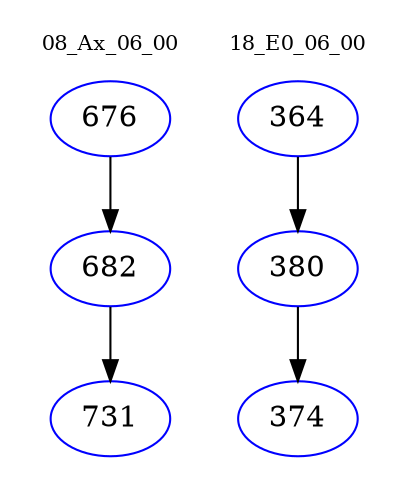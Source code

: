 digraph{
subgraph cluster_0 {
color = white
label = "08_Ax_06_00";
fontsize=10;
T0_676 [label="676", color="blue"]
T0_676 -> T0_682 [color="black"]
T0_682 [label="682", color="blue"]
T0_682 -> T0_731 [color="black"]
T0_731 [label="731", color="blue"]
}
subgraph cluster_1 {
color = white
label = "18_E0_06_00";
fontsize=10;
T1_364 [label="364", color="blue"]
T1_364 -> T1_380 [color="black"]
T1_380 [label="380", color="blue"]
T1_380 -> T1_374 [color="black"]
T1_374 [label="374", color="blue"]
}
}
